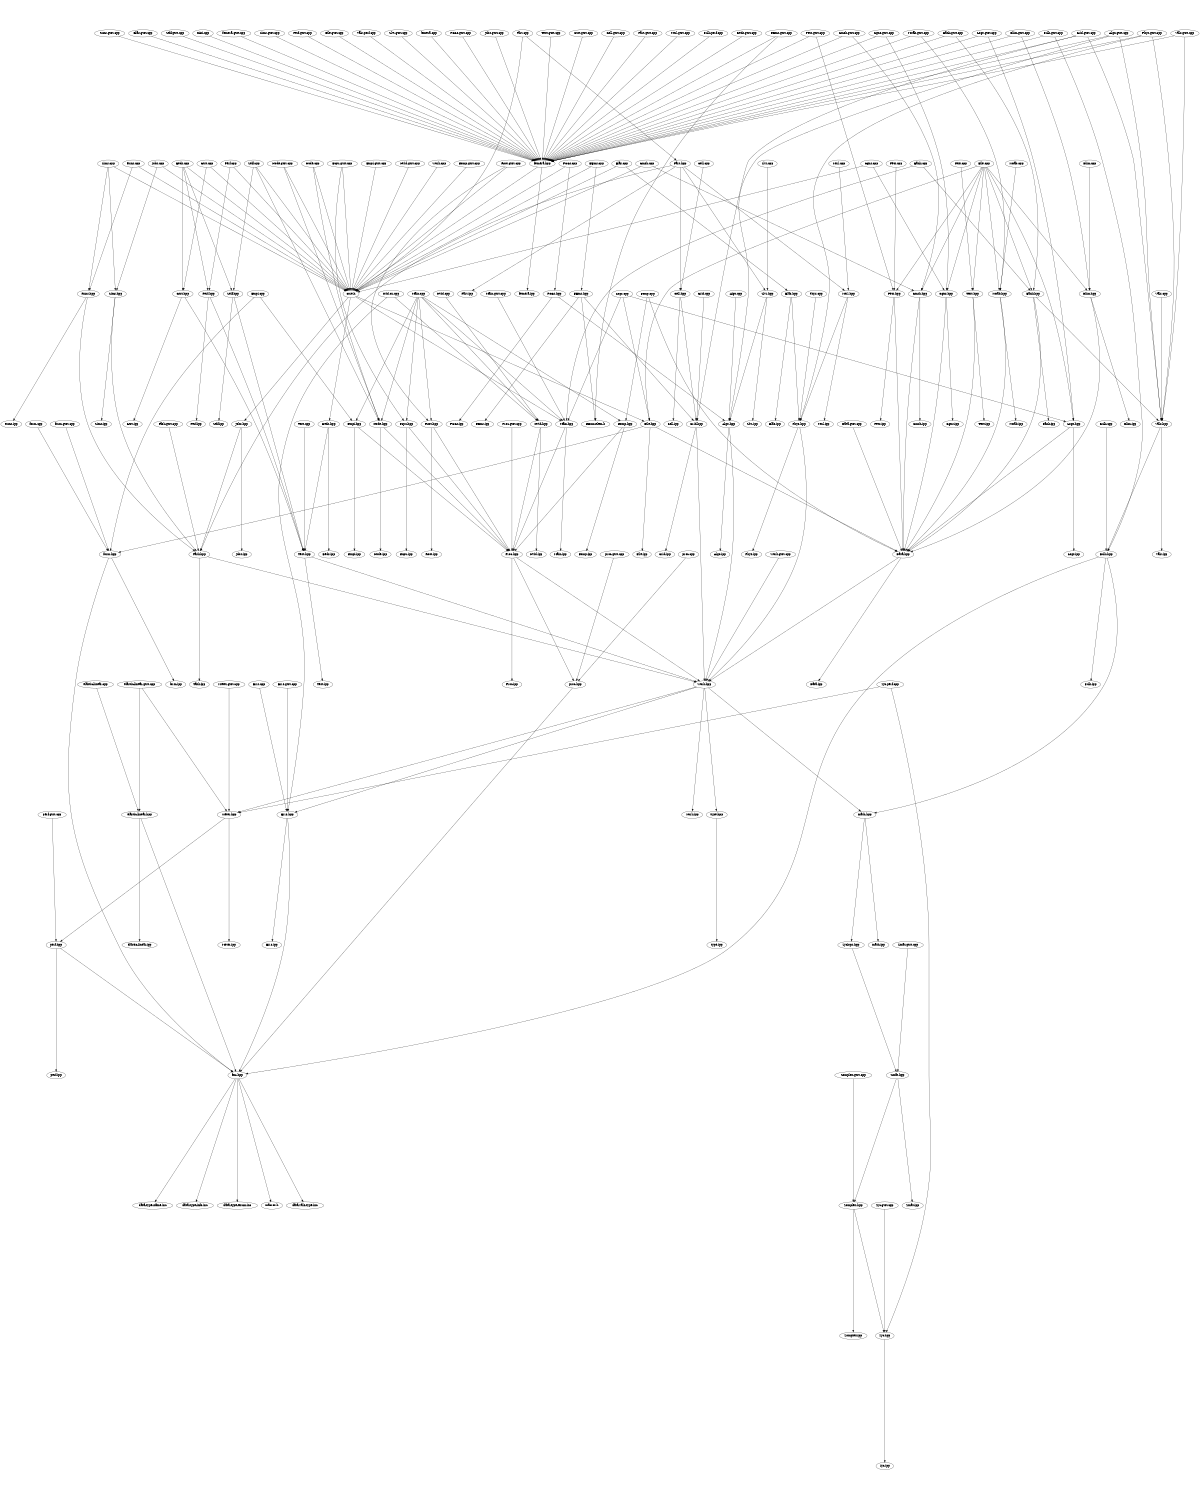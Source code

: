 digraph "source tree" {
    overlap=scale;
    size="8,10";
    ratio="fill";
    fontsize="16";
    fontname="Helvetica";
	clusterrank="local";
	"Elas.cpp" -> "Elas.hpp"
	"Runs.hpp" -> "Task.hpp"
	"Main.gtst.cpp" -> "Main.hpp"
	"Pets.hpp" -> "Data.hpp"
	"Runs.hpp" -> "Runs.ipp"
	"perf.hpp" -> "fmr.hpp"
	"File.gtst.cpp" -> "femera.hpp"
	"Grid.gtst.cpp" -> "Grid.hpp"
	"Zmat.hpp" -> "Zmat.ipp"
	"Self.hpp" -> "Self.ipp"
	"Vals.perf.cpp" -> "femera.hpp"
	"type.hpp" -> "type.ipp"
	"elastic-linear.gtst.cpp" -> "Meter.hpp"
	"Logs.cpp" -> "File.hpp"
	"Moab.gtst.cpp" -> "femera.hpp"
	"Zomplex.hpp" -> "Zomplex.ipp"
	"Gmsh.hpp" -> "Data.hpp"
	"Fmpi.cpp" -> "Fmpi.hpp"
	"Cell.hpp" -> "Grid.hpp"
	"Node.hpp" -> "Node.ipp"
	"Proc.hpp" -> "Work.hpp"
	"Slvr.cpp" -> "Slvr.hpp"
	"Proc.hpp" -> "Proc.ipp"
	"nvid.cu.cpp" -> "Errs.hpp"
	"Bulk.hpp" -> "Bulk.ipp"
	"Slvr.gtst.cpp" -> "femera.hpp"
	"fmr.hpp" -> "data-type-enum.inc"
	"Gmsh.gtst.cpp" -> "femera.hpp"
	"Bank.cpp" -> "Main.hpp"
	"Task.gtst.cpp" -> "Task.hpp"
	"Logs.gtst.cpp" -> "Logs.hpp"
	"Beds.hpp" -> "Test.hpp"
	"Nvid.cpp" -> "Nvid.hpp"
	"Fomp.cpp" -> "Data.hpp"
	"Node.cpp" -> "core.h"
	"femera.cpp" -> "femera.hpp"
	"Algo.cpp" -> "Algo.hpp"
	"Fcpu.hpp" -> "Fcpu.ipp"
	"Mtrl.hpp" -> "Mtrl.ipp"
	"Node.gtst.cpp" -> "core.h"
	"PCGs.gtst.cpp" -> "femera.hpp"
	"Nvid.hpp" -> "Proc.hpp"
	"Text.cpp" -> "Text.hpp"
	"Logs.gtst.cpp" -> "femera.hpp"
	"Bulk.gtst.cpp" -> "femera.hpp"
	"Gmsh.cpp" -> "Gmsh.hpp"
	"Phys.gtst.cpp" -> "femera.hpp"
	"Algo.hpp" -> "Work.hpp"
	"Sims.hpp" -> "Task.hpp"
	"Grid.hpp" -> "Grid.ipp"
	"Bank.hpp" -> "Data.hpp"
	"Jobs.cpp" -> "core.h"
	"Beds.cpp" -> "Gtst.hpp"
	"Work.gtst.cpp" -> "Work.hpp"
	"File.cpp" -> "Gmsh.hpp"
	"Fomp.cpp" -> "Fomp.hpp"
	"File.cpp" -> "Logs.hpp"
	"Fmpi.hpp" -> "Proc.hpp"
	"Meter.gtst.cpp" -> "Meter.hpp"
	"Jobs.gtst.cpp" -> "femera.hpp"
	"Root.hpp" -> "Proc.hpp"
	"math.hpp" -> "zyclops.hpp"
	"Node.hpp" -> "Proc.hpp"
	"Part.cpp" -> "Part.hpp"
	"Jobs.hpp" -> "Task.hpp"
	"proc.gtst.cpp" -> "proc.hpp"
	"Moab.hpp" -> "Data.hpp"
	"fmr.hpp" -> "macros.h"
	"Mtrl.cpp" -> "Mtrl.hpp"
	"form.cpp" -> "form.hpp"
	"Text.gtst.cpp" -> "femera.hpp"
	"Phys.hpp" -> "Phys.ipp"
	"FEms.cpp" -> "FEms.hpp"
	"Fomp.hpp" -> "Proc.hpp"
	"Logs.cpp" -> "Main.hpp"
	"Slvr.hpp" -> "Slvr.ipp"
	"Main.cpp" -> "Root.hpp"
	"Test.hpp" -> "Test.ipp"
	"Work.hpp" -> "type.hpp"
	"Bank.hpp" -> "Vals.hpp"
	"Sims.hpp" -> "Sims.ipp"
	"Gmsh.gtst.cpp" -> "Gmsh.hpp"
	"Dlim.gtst.cpp" -> "Dlim.hpp"
	"Algo.gtst.cpp" -> "Vals.hpp"
	"form.hpp" -> "form.ipp"
	"Data.gtst.cpp" -> "Data.hpp"
	"Fmpi.gtst.cpp" -> "core.h"
	"Part.hpp" -> "Cell.hpp"
	"Cgns.gtst.cpp" -> "Cgns.hpp"
	"Perf.hpp" -> "Perf.ipp"
	"Self.hpp" -> "Test.hpp"
	"Main.hpp" -> "Main.ipp"
	"Gmsh.cpp" -> "core.h"
	"Gtst.gtst.cpp" -> "femera.hpp"
	"Dlim.hpp" -> "Dlim.ipp"
	"File.hpp" -> "File.ipp"
	"perf.hpp" -> "perf.ipp"
	"File.cpp" -> "Bank.hpp"
	"Root.gtst.cpp" -> "Root.hpp"
	"Beds.hpp" -> "Beds.ipp"
	"Algo.hpp" -> "Algo.ipp"
	"Cell.gtst.cpp" -> "femera.hpp"
	"femera.hpp" -> "core.h"
	"Test.cpp" -> "Test.hpp"
	"Main.cpp" -> "Main.hpp"
	"Zomplex.gtst.cpp" -> "Zomplex.hpp"
	"File.cpp" -> "Moab.hpp"
	"Bank.hpp" -> "Bank.ipp"
	"Elas.hpp" -> "Elas.ipp"
	"Work.hpp" -> "Meter.hpp"
	"Cgns.gtst.cpp" -> "femera.hpp"
	"Fmpi.cpp" -> "form.hpp"
	"Data.hpp" -> "Work.hpp"
	"File.hpp" -> "form.hpp"
	"Cgns.hpp" -> "Cgns.ipp"
	"Part.cpp" -> "core.h"
	"Cgns.cpp" -> "Cgns.hpp"
	"Bank.gtst.cpp" -> "Bank.hpp"
	"Part.hpp" -> "Slvr.hpp"
	"Errs.hpp" -> "Errs.ipp"
	"Nvid.gtst.cpp" -> "core.h"
	"Proc.hpp" -> "proc.hpp"
	"Node.gtst.cpp" -> "Node.hpp"
	"Algo.gtst.cpp" -> "femera.hpp"
	"Grid.hpp" -> "Work.hpp"
	"Dlim.cpp" -> "Dlim.hpp"
	"Logs.hpp" -> "Logs.ipp"
	"Main.cpp" -> "Fomp.hpp"
	"PCGs.cpp" -> "PCGs.hpp"
	"Work.hpp" -> "math.hpp"
	"Dlim.hpp" -> "Data.hpp"
	"Bulk.hpp" -> "fmr.hpp"
	"PCGs.hpp" -> "Algo.hpp"
	"Vals.gtst.cpp" -> "femera.hpp"
	"Main.cpp" -> "Nvid.hpp"
	"Fcpu.gtst.cpp" -> "Fcpu.hpp"
	"Bulk.gtst.cpp" -> "Bulk.hpp"
	"Main.cpp" -> "Fmpi.hpp"
	"Cell.hpp" -> "Cell.ipp"
	"Moab.cpp" -> "Moab.hpp"
	"nvid.cu.cpp" -> "Nvid.hpp"
	"Mtrl.hpp" -> "Phys.hpp"
	"fmr.hpp" -> "data-vals-type.inc"
	"Perf.hpp" -> "Test.hpp"
	"Vals.hpp" -> "Vals.ipp"
	"Gmsh.hpp" -> "Gmsh.ipp"
	"Grid.gtst.cpp" -> "femera.hpp"
	"File.cpp" -> "Text.hpp"
	"core.h" -> "Main.hpp"
	"Phys.cpp" -> "Phys.hpp"
	"Root.gtst.cpp" -> "core.h"
	"Cell.cpp" -> "Cell.hpp"
	"Errs.cpp" -> "Errs.hpp"
	"Moab.hpp" -> "Moab.ipp"
	"Pets.hpp" -> "Pets.ipp"
	"Part.gtst.cpp" -> "femera.hpp"
	"core.h" -> "Jobs.hpp"
	"Gtst.cpp" -> "Gtst.hpp"
	"Mtrl.gtst.cpp" -> "femera.hpp"
	"Bulk.cpp" -> "Bulk.hpp"
	"Proc.gtst.cpp" -> "Proc.hpp"
	"Runs.cpp" -> "core.h"
	"Work.hpp" -> "Work.ipp"
	"Bulk.perf.cpp" -> "femera.hpp"
	"form.gtst.cpp" -> "form.hpp"
	"File.cpp" -> "Cgns.hpp"
	"Bank.cpp" -> "Bank.hpp"
	"FEms.hpp" -> "Grid.hpp"
	"zyc.perf.cpp" -> "zyc.hpp"
	"Errs.gtst.cpp" -> "Errs.hpp"
	"Part.hpp" -> "Task.hpp"
	"Main.cpp" -> "Fcpu.hpp"
	"fmr.hpp" -> "data-type-name.inc"
	"File.cpp" -> "Pets.hpp"
	"zyc.hpp" -> "zyc.ipp"
	"Self.cpp" -> "Self.hpp"
	"Zmat.gtst.cpp" -> "Zmat.hpp"
	"Text.hpp" -> "Text.ipp"
	"Runs.cpp" -> "Runs.hpp"
	"Beds.gtst.cpp" -> "femera.hpp"
	"Moab.gtst.cpp" -> "Moab.hpp"
	"Data.hpp" -> "Data.ipp"
	"Runs.gtst.cpp" -> "femera.hpp"
	"fmr.hpp" -> "data-type-info.inc"
	"Text.hpp" -> "Data.hpp"
	"proc.hpp" -> "fmr.hpp"
	"File.cpp" -> "Dlim.hpp"
	"Beds.cpp" -> "Perf.hpp"
	"Pets.gtst.cpp" -> "Pets.hpp"
	"Pets.gtst.cpp" -> "femera.hpp"
	"elastic-linear.hpp" -> "fmr.hpp"
	"Grid.cpp" -> "Grid.hpp"
	"Gtst.cpp" -> "core.h"
	"Beds.cpp" -> "Self.hpp"
	"Vals.cpp" -> "Vals.hpp"
	"Main.hpp" -> "Proc.hpp"
	"Cgns.hpp" -> "Data.hpp"
	"Elas.gtst.cpp" -> "femera.hpp"
	"Elas.cpp" -> "core.h"
	"Work.cpp" -> "core.h"
	"FEms.gtst.cpp" -> "femera.hpp"
	"Self.gtst.cpp" -> "femera.hpp"
	"mini.cpp" -> "femera.hpp"
	"Sims.cpp" -> "core.h"
	"Nvid.hpp" -> "Nvid.ipp"
	"Root.hpp" -> "Root.ipp"
	"FEms.hpp" -> "FEms-elem.h"
	"zyc.gtst.cpp" -> "zyc.hpp"
	"Part.hpp" -> "Mtrl.hpp"
	"zyclops.hpp" -> "Zmat.hpp"
	"femera.gtst.cpp" -> "femera.hpp"
	"Beds.cpp" -> "core.h"
	"Phys.hpp" -> "Work.hpp"
	"Elas.hpp" -> "Phys.hpp"
	"Zmat.hpp" -> "Zomplex.hpp"
	"Self.cpp" -> "Node.hpp"
	"Fcpu.hpp" -> "Proc.hpp"
	"FEms.cpp" -> "core.h"
	"Self.cpp" -> "core.h"
	"core.h" -> "Beds.hpp"
	"Perf.cpp" -> "Perf.hpp"
	"Sims.cpp" -> "Runs.hpp"
	"Fmpi.hpp" -> "Fmpi.ipp"
	"perf.gtst.cpp" -> "perf.hpp"
	"Logs.hpp" -> "Data.hpp"
	"Sims.gtst.cpp" -> "femera.hpp"
	"elastic-linear.gtst.cpp" -> "elastic-linear.hpp"
	"PCGs.hpp" -> "PCGs.ipp"
	"Algo.gtst.cpp" -> "Algo.hpp"
	"Zomplex.hpp" -> "zyc.hpp"
	"Dlim.gtst.cpp" -> "femera.hpp"
	"form.hpp" -> "fmr.hpp"
	"Logs.cpp" -> "Logs.hpp"
	"Gtst.hpp" -> "Test.hpp"
	"Task.hpp" -> "Task.ipp"
	"File.hpp" -> "Data.hpp"
	"Node.cpp" -> "Node.hpp"
	"Bulk.hpp" -> "math.hpp"
	"zyc.perf.cpp" -> "Meter.hpp"
	"elastic-linear.cpp" -> "elastic-linear.hpp"
	"FEms.hpp" -> "FEms.ipp"
	"elastic-linear.hpp" -> "elastic-linear.ipp"
	"Gtst.hpp" -> "Gtst.ipp"
	"Grid.gtst.cpp" -> "Vals.hpp"
	"Perf.cpp" -> "core.h"
	"Perf.gtst.cpp" -> "femera.hpp"
	"Phys.gtst.cpp" -> "Vals.hpp"
	"FEms.gtst.cpp" -> "FEms-elem.h"
	"Work.hpp" -> "Errs.hpp"
	"Vals.gtst.cpp" -> "Vals.hpp"
	"Jobs.hpp" -> "Jobs.ipp"
	"Meter.hpp" -> "perf.hpp"
	"Phys.gtst.cpp" -> "Phys.hpp"
	"Slvr.hpp" -> "Algo.hpp"
	"Pets.cpp" -> "Pets.hpp"
	"Fomp.hpp" -> "Fomp.ipp"
	"Part.hpp" -> "Part.ipp"
	"Jobs.cpp" -> "Sims.hpp"
	"Test.hpp" -> "Work.hpp"
	"femera.hpp" -> "femera.ipp"
	"Vals.hpp" -> "Bulk.hpp"
	"proc.cpp" -> "proc.hpp"
	"Fomp.gtst.cpp" -> "core.h"
	"Fcpu.gtst.cpp" -> "core.h"
	"Errs.hpp" -> "fmr.hpp"
	"Task.hpp" -> "Work.hpp"
	"Main.cpp" -> "Node.hpp"
	"Bank.gtst.cpp" -> "femera.hpp"
	"core.h" -> "File.hpp"
	"Sims.cpp" -> "Sims.hpp"
	"Cgns.cpp" -> "core.h"
	"File.cpp" -> "File.hpp"
	"PCGs.cpp" -> "core.h"
	"Meter.hpp" -> "Meter.ipp"
	"math.hpp" -> "math.ipp"
}
